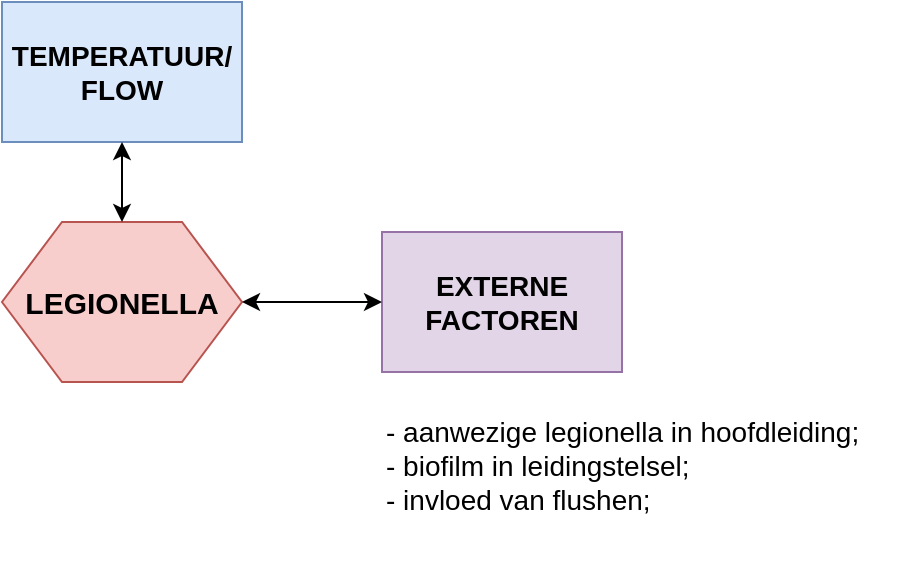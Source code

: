 <mxfile version="12.1.9" type="github" pages="1"><diagram id="dRT8GzarHK4bu25VwNny" name="Page-1"><mxGraphModel dx="988" dy="675" grid="1" gridSize="10" guides="1" tooltips="1" connect="1" arrows="1" fold="1" page="1" pageScale="1" pageWidth="827" pageHeight="1169" math="0" shadow="0"><root><mxCell id="0"/><mxCell id="1" parent="0"/><mxCell id="A8goNR1U0Rvd56E_ozio-1" value="&lt;font size=&quot;1&quot;&gt;&lt;b style=&quot;font-size: 15px&quot;&gt;LEGIONELLA&lt;/b&gt;&lt;/font&gt;" style="shape=hexagon;perimeter=hexagonPerimeter2;whiteSpace=wrap;html=1;fillColor=#f8cecc;strokeColor=#b85450;" vertex="1" parent="1"><mxGeometry x="340" y="320" width="120" height="80" as="geometry"/></mxCell><mxCell id="A8goNR1U0Rvd56E_ozio-2" value="&lt;div style=&quot;font-size: 14px;&quot;&gt;TEMPERATUUR/&lt;/div&gt;&lt;div style=&quot;font-size: 14px;&quot;&gt;FLOW&lt;br style=&quot;font-size: 14px;&quot;&gt;&lt;/div&gt;" style="rounded=0;whiteSpace=wrap;html=1;fontStyle=1;fontSize=14;fillColor=#dae8fc;strokeColor=#6c8ebf;" vertex="1" parent="1"><mxGeometry x="340" y="210" width="120" height="70" as="geometry"/></mxCell><mxCell id="A8goNR1U0Rvd56E_ozio-5" value="EXTERNE FACTOREN" style="rounded=0;whiteSpace=wrap;html=1;fontStyle=1;fontSize=14;fillColor=#e1d5e7;strokeColor=#9673a6;" vertex="1" parent="1"><mxGeometry x="530" y="325" width="120" height="70" as="geometry"/></mxCell><mxCell id="A8goNR1U0Rvd56E_ozio-6" value="&lt;p style=&quot;line-height: 40%&quot;&gt;&lt;/p&gt;&lt;div&gt;- aanwezige legionella in hoofdleiding;&lt;br&gt;&lt;/div&gt;&lt;div&gt;- biofilm in leidingstelsel;&lt;/div&gt;&lt;div&gt;- invloed van flushen;&lt;/div&gt;&lt;div&gt;&lt;br&gt;&lt;/div&gt;&lt;p&gt;&lt;/p&gt;" style="text;html=1;strokeColor=none;fillColor=none;align=left;verticalAlign=middle;whiteSpace=wrap;rounded=0;fontSize=14;" vertex="1" parent="1"><mxGeometry x="530" y="410" width="260" height="80" as="geometry"/></mxCell><mxCell id="A8goNR1U0Rvd56E_ozio-7" value="" style="endArrow=classic;startArrow=classic;html=1;fontSize=14;entryX=0.5;entryY=1;entryDx=0;entryDy=0;exitX=0.5;exitY=0;exitDx=0;exitDy=0;" edge="1" parent="1" source="A8goNR1U0Rvd56E_ozio-1" target="A8goNR1U0Rvd56E_ozio-2"><mxGeometry width="50" height="50" relative="1" as="geometry"><mxPoint x="340" y="570" as="sourcePoint"/><mxPoint x="390" y="520" as="targetPoint"/></mxGeometry></mxCell><mxCell id="A8goNR1U0Rvd56E_ozio-8" value="" style="endArrow=classic;startArrow=classic;html=1;fontSize=14;entryX=0;entryY=0.5;entryDx=0;entryDy=0;exitX=1;exitY=0.5;exitDx=0;exitDy=0;" edge="1" parent="1" source="A8goNR1U0Rvd56E_ozio-1" target="A8goNR1U0Rvd56E_ozio-5"><mxGeometry width="50" height="50" relative="1" as="geometry"><mxPoint x="340" y="570" as="sourcePoint"/><mxPoint x="390" y="520" as="targetPoint"/></mxGeometry></mxCell></root></mxGraphModel></diagram></mxfile>